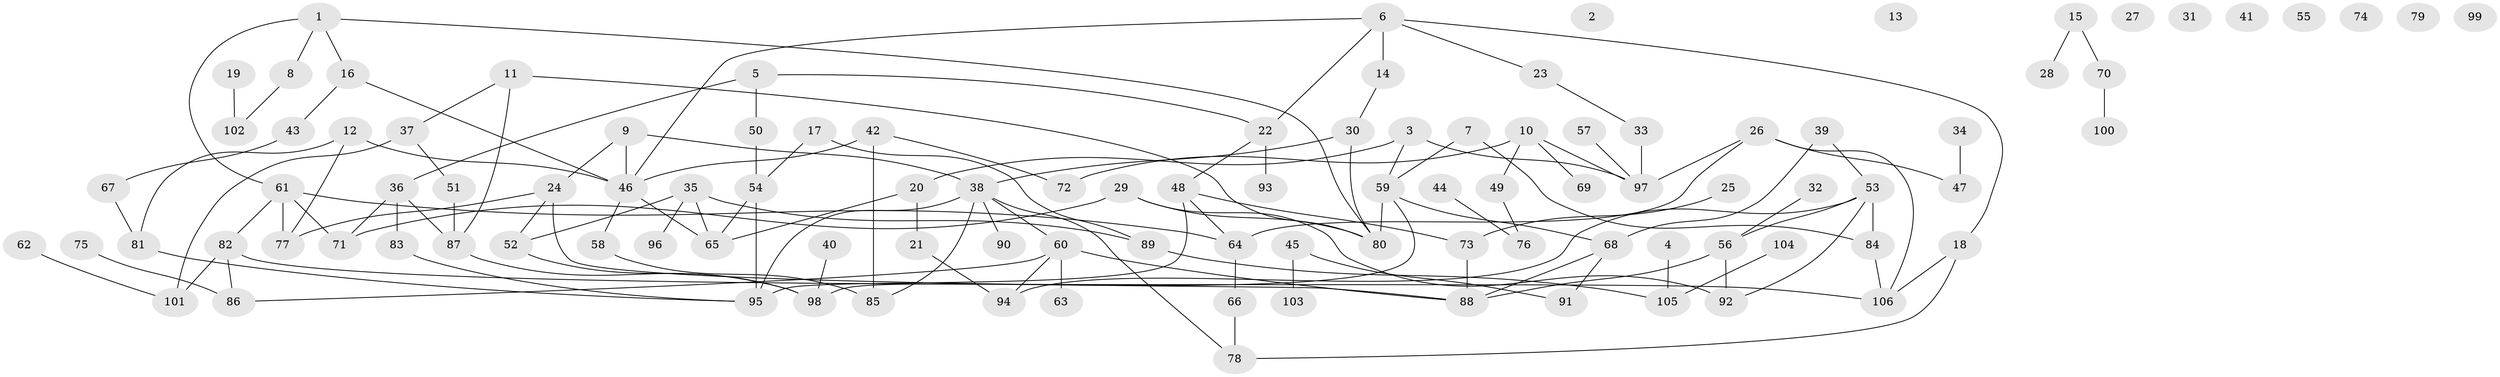 // coarse degree distribution, {14: 0.045454545454545456, 5: 0.2727272727272727, 8: 0.045454545454545456, 1: 0.13636363636363635, 3: 0.2727272727272727, 2: 0.09090909090909091, 7: 0.045454545454545456, 4: 0.09090909090909091}
// Generated by graph-tools (version 1.1) at 2025/48/03/04/25 22:48:20]
// undirected, 106 vertices, 136 edges
graph export_dot {
  node [color=gray90,style=filled];
  1;
  2;
  3;
  4;
  5;
  6;
  7;
  8;
  9;
  10;
  11;
  12;
  13;
  14;
  15;
  16;
  17;
  18;
  19;
  20;
  21;
  22;
  23;
  24;
  25;
  26;
  27;
  28;
  29;
  30;
  31;
  32;
  33;
  34;
  35;
  36;
  37;
  38;
  39;
  40;
  41;
  42;
  43;
  44;
  45;
  46;
  47;
  48;
  49;
  50;
  51;
  52;
  53;
  54;
  55;
  56;
  57;
  58;
  59;
  60;
  61;
  62;
  63;
  64;
  65;
  66;
  67;
  68;
  69;
  70;
  71;
  72;
  73;
  74;
  75;
  76;
  77;
  78;
  79;
  80;
  81;
  82;
  83;
  84;
  85;
  86;
  87;
  88;
  89;
  90;
  91;
  92;
  93;
  94;
  95;
  96;
  97;
  98;
  99;
  100;
  101;
  102;
  103;
  104;
  105;
  106;
  1 -- 8;
  1 -- 16;
  1 -- 61;
  1 -- 80;
  3 -- 20;
  3 -- 59;
  3 -- 97;
  4 -- 105;
  5 -- 22;
  5 -- 36;
  5 -- 50;
  6 -- 14;
  6 -- 18;
  6 -- 22;
  6 -- 23;
  6 -- 46;
  7 -- 59;
  7 -- 84;
  8 -- 102;
  9 -- 24;
  9 -- 38;
  9 -- 46;
  10 -- 49;
  10 -- 69;
  10 -- 72;
  10 -- 97;
  11 -- 37;
  11 -- 80;
  11 -- 87;
  12 -- 46;
  12 -- 77;
  12 -- 81;
  14 -- 30;
  15 -- 28;
  15 -- 70;
  16 -- 43;
  16 -- 46;
  17 -- 54;
  17 -- 89;
  18 -- 78;
  18 -- 106;
  19 -- 102;
  20 -- 21;
  20 -- 65;
  21 -- 94;
  22 -- 48;
  22 -- 93;
  23 -- 33;
  24 -- 52;
  24 -- 77;
  24 -- 88;
  25 -- 73;
  26 -- 47;
  26 -- 64;
  26 -- 97;
  26 -- 106;
  29 -- 71;
  29 -- 80;
  29 -- 92;
  30 -- 38;
  30 -- 80;
  32 -- 56;
  33 -- 97;
  34 -- 47;
  35 -- 52;
  35 -- 65;
  35 -- 89;
  35 -- 96;
  36 -- 71;
  36 -- 83;
  36 -- 87;
  37 -- 51;
  37 -- 101;
  38 -- 60;
  38 -- 78;
  38 -- 85;
  38 -- 90;
  38 -- 95;
  39 -- 53;
  39 -- 68;
  40 -- 98;
  42 -- 46;
  42 -- 72;
  42 -- 85;
  43 -- 67;
  44 -- 76;
  45 -- 91;
  45 -- 103;
  46 -- 58;
  46 -- 65;
  48 -- 64;
  48 -- 73;
  48 -- 95;
  49 -- 76;
  50 -- 54;
  51 -- 87;
  52 -- 98;
  53 -- 56;
  53 -- 84;
  53 -- 92;
  53 -- 94;
  54 -- 65;
  54 -- 95;
  56 -- 88;
  56 -- 92;
  57 -- 97;
  58 -- 85;
  59 -- 68;
  59 -- 80;
  59 -- 98;
  60 -- 63;
  60 -- 86;
  60 -- 88;
  60 -- 94;
  61 -- 64;
  61 -- 71;
  61 -- 77;
  61 -- 82;
  62 -- 101;
  64 -- 66;
  66 -- 78;
  67 -- 81;
  68 -- 88;
  68 -- 91;
  70 -- 100;
  73 -- 88;
  75 -- 86;
  81 -- 95;
  82 -- 86;
  82 -- 101;
  82 -- 106;
  83 -- 95;
  84 -- 106;
  87 -- 98;
  89 -- 105;
  104 -- 105;
}
